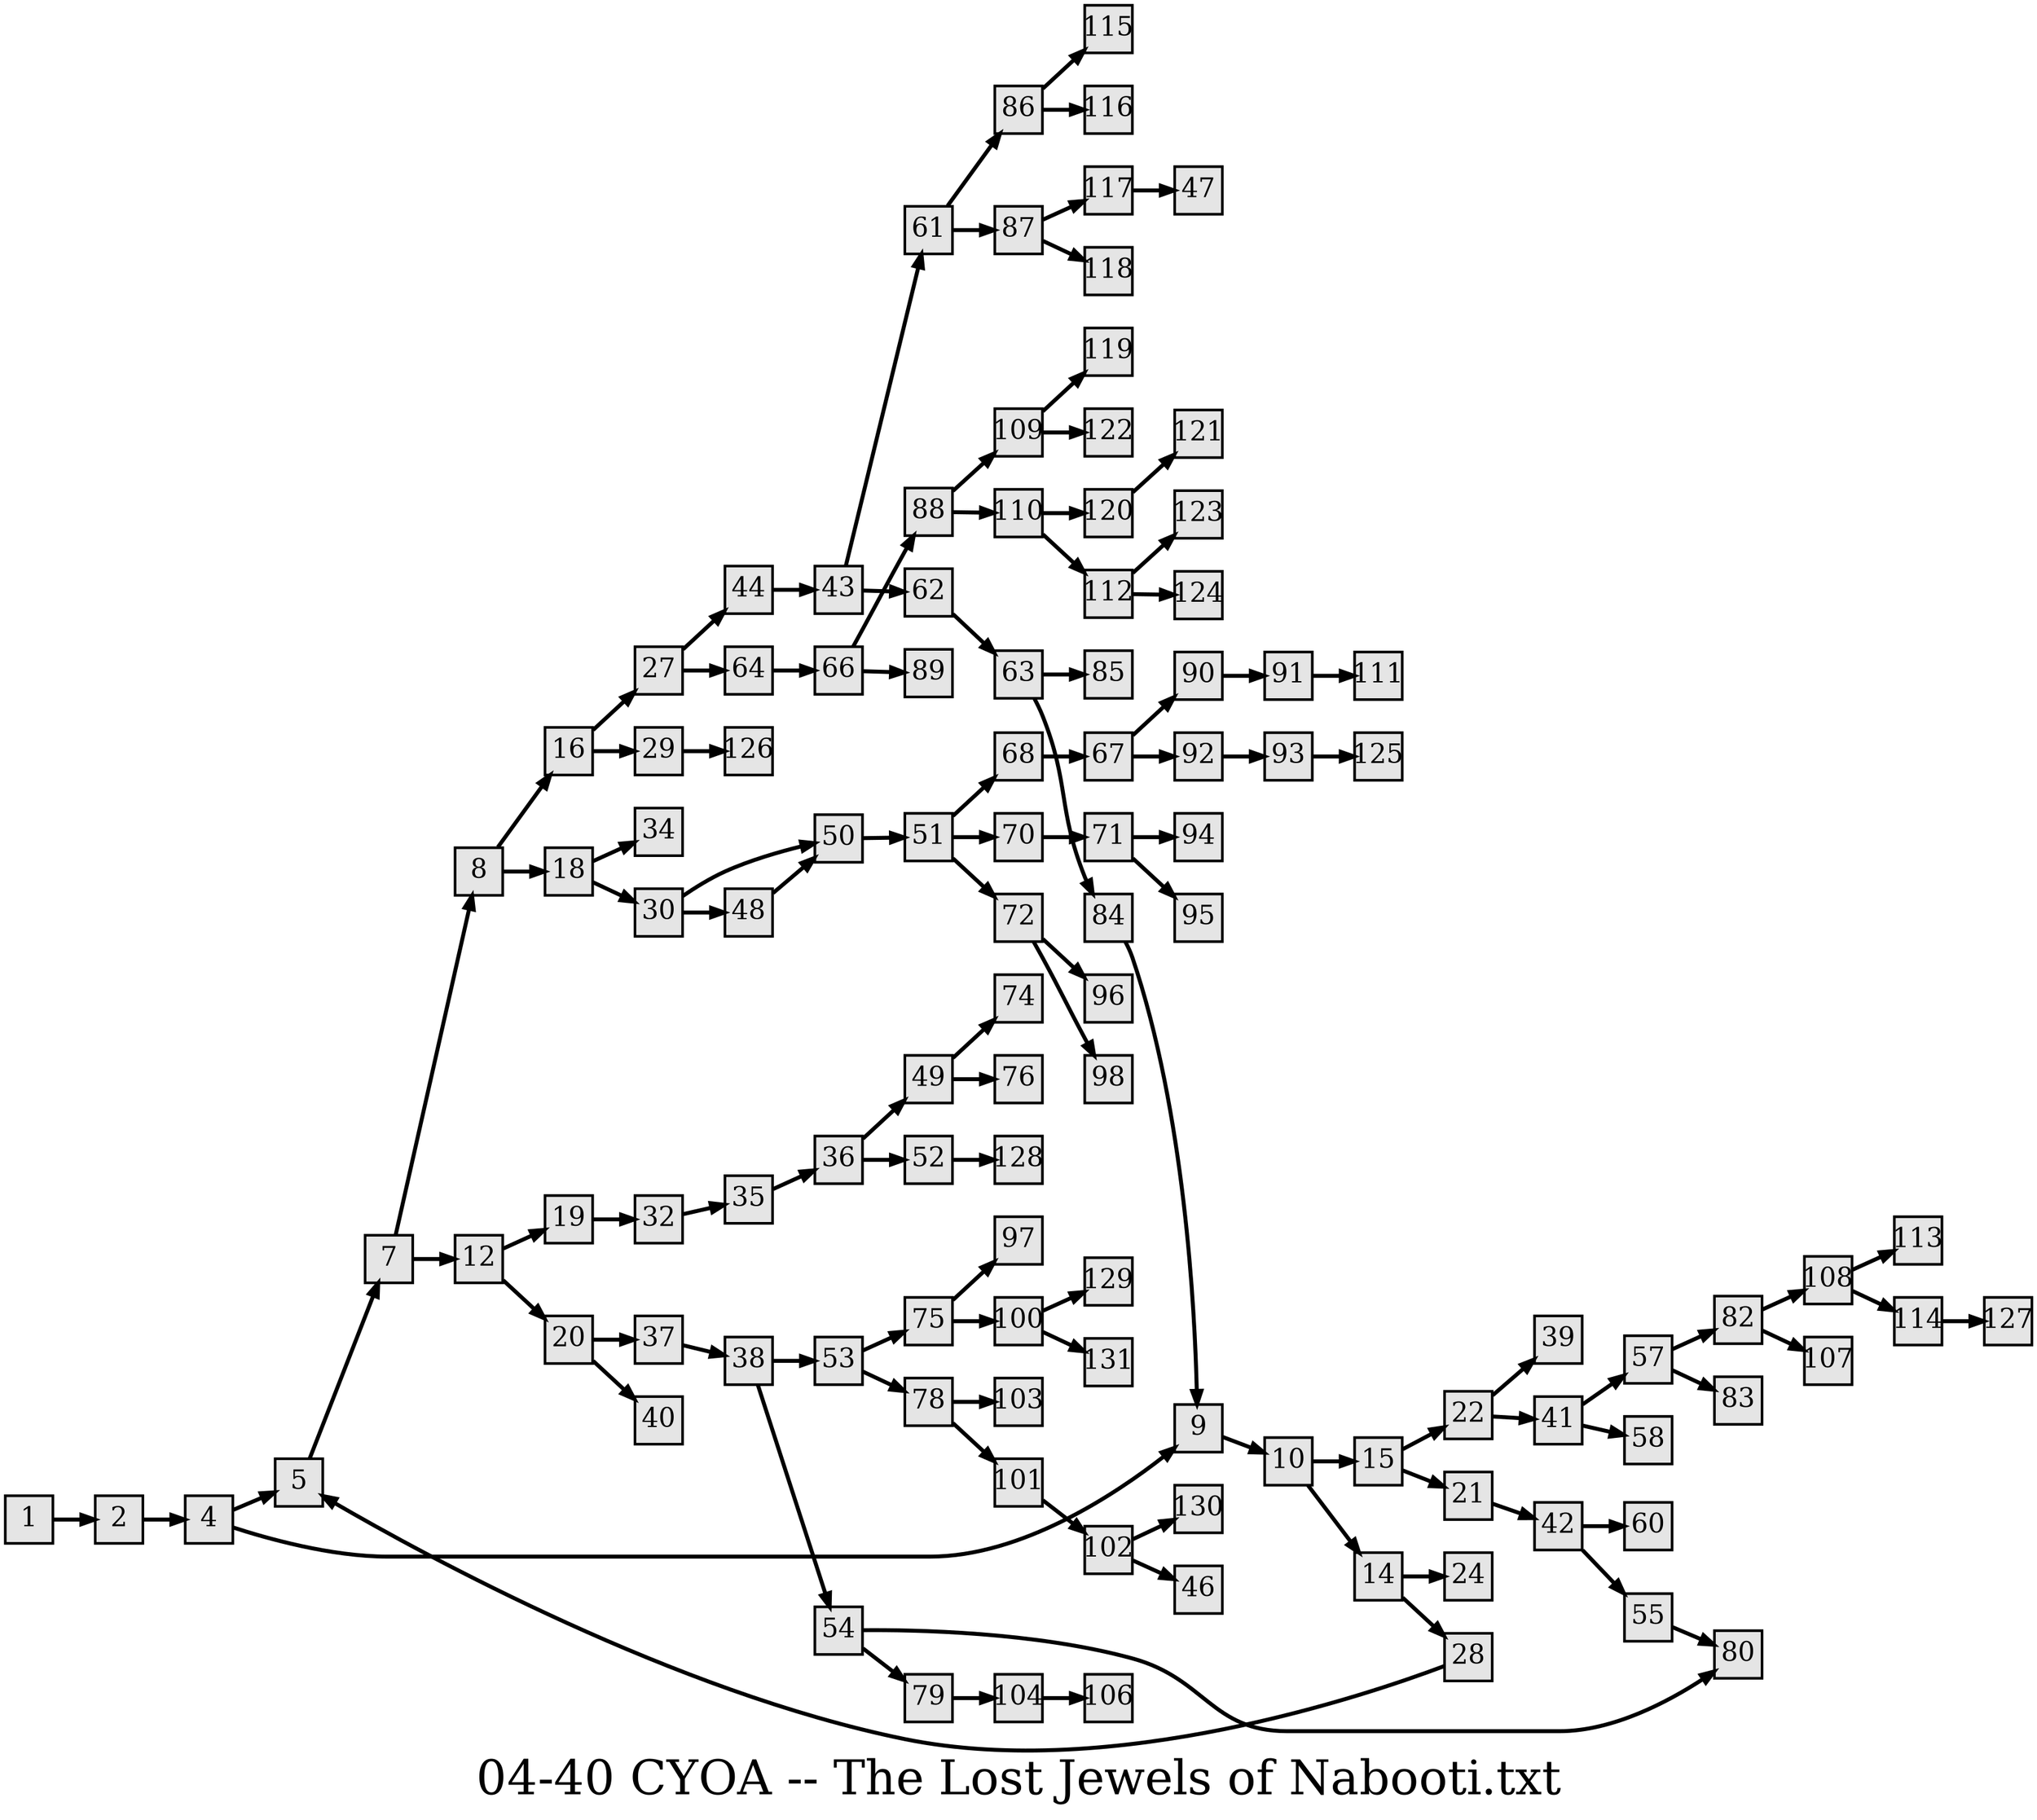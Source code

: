 digraph g{
  graph [ label="04-40 CYOA -- The Lost Jewels of Nabooti.txt" rankdir=LR, ordering=out, fontsize=36, nodesep="0.35", ranksep="0.45"];
  node  [shape=rect, penwidth=2, fontsize=20, style=filled, fillcolor=grey90, margin="0,0", labelfloat=true, regular=true, fixedsize=true];
  edge  [labelfloat=true, penwidth=3, fontsize=12];
  1 -> 2;
  2 -> 4;
  4 -> 5;
  4 -> 9;
  5 -> 7;
  7 -> 8;
  7 -> 12;
  8 -> 16;
  8 -> 18;
  9 -> 10;
  10 -> 15;
  10 -> 14;
  12 -> 19;
  12 -> 20;
  14 -> 24;
  14 -> 28;
  15 -> 22;
  15 -> 21;
  16 -> 27;
  16 -> 29;
  18 -> 34;
  18 -> 30;
  19 -> 32;
  20 -> 37;
  20 -> 40;
  21 -> 42;
  22 -> 39;
  22 -> 41;
  27 -> 44;
  27 -> 64;
  28 -> 5;
  29 -> 126;
  30 -> 50;
  30 -> 48;
  32 -> 35;
  35 -> 36;
  36 -> 49;
  36 -> 52;
  37 -> 38;
  38 -> 53;
  38 -> 54;
  41 -> 57;
  41 -> 58;
  42 -> 55;
  42 -> 60;
  43 -> 61;
  43 -> 62;
  44 -> 43;
  48 -> 50;
  49 -> 74;
  49 -> 76;
  50 -> 51;
  51 -> 68;
  51 -> 70;
  51 -> 72;
  52 -> 128;
  53 -> 75;
  53 -> 78;
  54 -> 80;
  54 -> 79;
  55 -> 80;
  57 -> 82;
  57 -> 83;
  61 -> 86;
  61 -> 87;
  62 -> 63;
  63 -> 84;
  63 -> 85;
  64 -> 66;
  66 -> 88;
  66 -> 89;
  67 -> 90;
  67 -> 92;
  68 -> 67;
  70 -> 71;
  71 -> 94;
  71 -> 95;
  72 -> 96;
  72 -> 98;
  75 -> 97;
  75 -> 100;
  78 -> 101;
  78 -> 103;
  79 -> 104;
  82 -> 108;
  82 -> 107;
  84 -> 9;
  86 -> 115;
  86 -> 116;
  87 -> 117;
  87 -> 118;
  88 -> 109;
  88 -> 110;
  90 -> 91;
  91 -> 111;
  92 -> 93;
  93 -> 125;
  100 -> 129;
  100 -> 131;
  101 -> 102;
  102 -> 130;
  102 -> 46;
  104 -> 106;
  108 -> 113;
  108 -> 114;
  109 -> 119;
  109 -> 122;
  110 -> 120;
  110 -> 112;
  112 -> 123;
  112 -> 124;
  114 -> 127;
  117 -> 47;
  120 -> 121;
  
  
  
}

